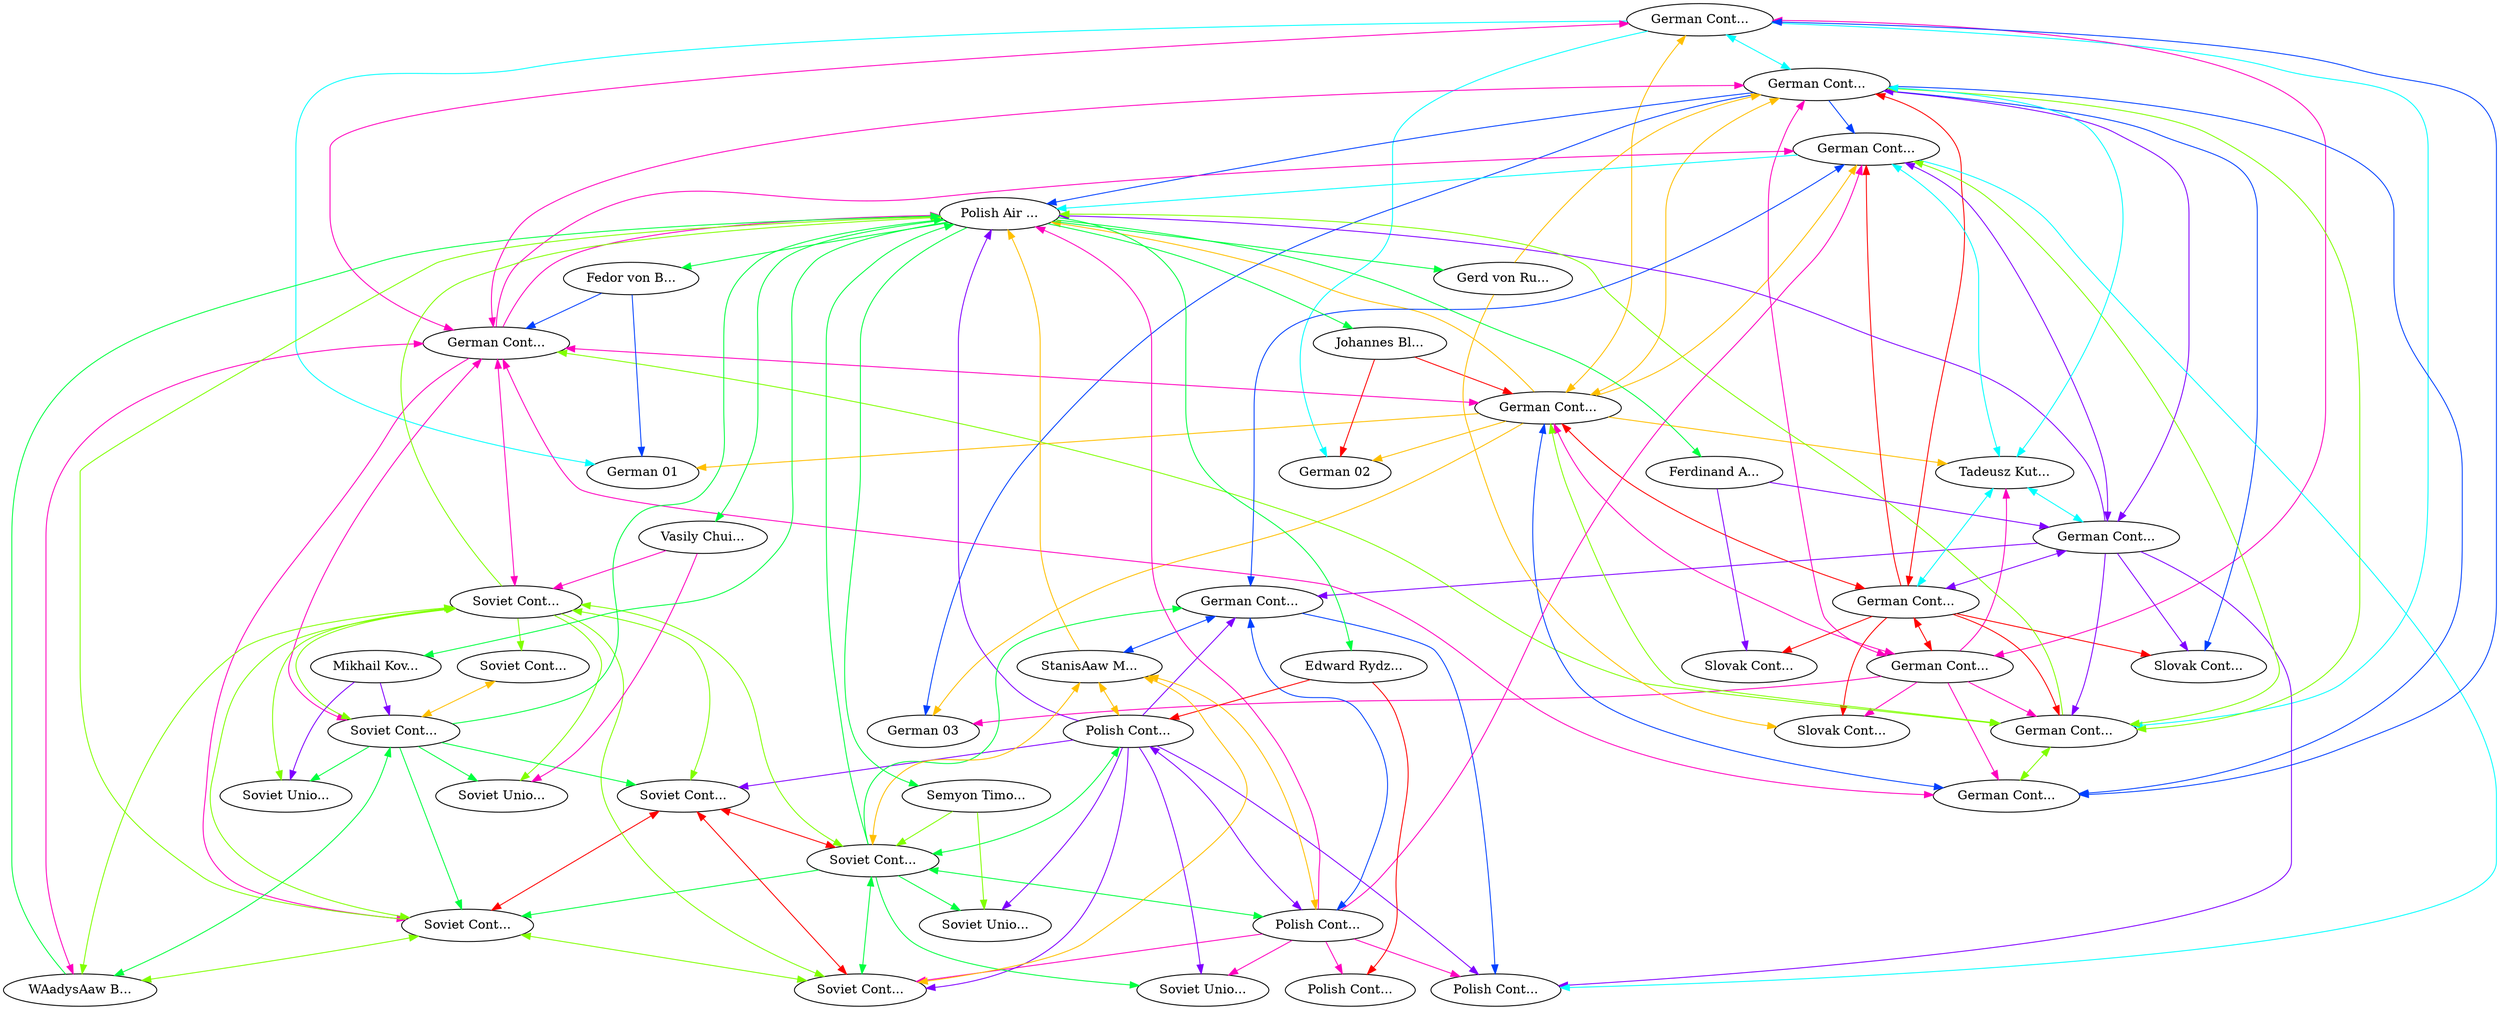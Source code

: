 graph x {
"German 01" [pos="3.22222222222222,-2.97222222222222",label="German 01"]
"German 02" [pos="1.63888888888889,-3.08333333333333",label="German 02"]
"German 03" [pos="0.361111111111111,-4.77777777777778",label="German 03"]
"German Control 01" [pos="1.97222222222222,-3.76388888888889",label="German Cont..."]
"German Control 02" [pos="2.43055555555556,-4.79166666666667",label="German Cont..."]
"German Control 03" [pos="1.36111111111111,-4.93055555555556",label="German Cont..."]
"German Control 04" [pos="2.31944444444444,-5.83333333333333",label="German Cont..."]
"German Control 05" [pos="2.22222222222222,-6.68055555555556",label="German Cont..."]
"German Control 06" [pos="3.13888888888889,-6.625",label="German Cont..."]
"German Control 07" [pos="3.95833333333333,-6.88888888888889",label="German Cont..."]
"German Control 08" [pos="3.11111111111111,-5.38888888888889",label="German Cont..."]
"German Control 09" [pos="2.83333333333333,-4.5",label="German Cont..."]
"German Control 10" [pos="3.59722222222222,-4.375",label="German Cont..."]
"German Control 11" [pos="4.33333333333333,-7.20833333333333",label="German Cont..."]
"Slovak Control  01" [pos="0.416666666666667,-6.41666666666667",label="Slovak Cont..."]
"Slovak Control  02" [pos="1.65277777777778,-6.86111111111111",label="Slovak Cont..."]
"Slovak Control  03" [pos="1.66666666666667,-7.91666666666667",label="Slovak Cont..."]
"Polish Control 01" [pos="4.91666666666667,-7.36111111111111",label="Polish Cont..."]
"Polish Control 02" [pos="5.23611111111111,-7.22222222222222",label="Polish Cont..."]
"Polish Control 03" [pos="2.75,-8.20833333333333",label="Polish Cont..."]
"Polish Control 04" [pos="4.61111111111111,-8.01388888888889",label="Polish Cont..."]
"Soviet Union 01" [pos="8.11111111111111,-7.29166666666667",label="Soviet Unio..."]
"Soviet Union 02" [pos="7.18055555555556,-7.51388888888889",label="Soviet Unio..."]
"Soviet Union 03" [pos="8.18055555555556,-4.79166666666667",label="Soviet Unio..."]
"Soviet Union 04" [pos="7.23611111111111,-4.45833333333333",label="Soviet Unio..."]
"Soviet Control 01" [pos="5.875,-6.29166666666667",label="Soviet Cont..."]
"Soviet Control 02" [pos="5.11111111111111,-5.94444444444444",label="Soviet Cont..."]
"Soviet Control 03" [pos="6.11111111111111,-5.41666666666667",label="Soviet Cont..."]
"Soviet Control 04" [pos="5,-5.02777777777778",label="Soviet Cont..."]
"Soviet Control 05" [pos="5.26388888888889,-4.38888888888889",label="Soviet Cont..."]
"Soviet Control 06" [pos="5.09722222222222,-3.625",label="Soviet Cont..."]
"Soviet Control 07" [pos="6.08333333333333,-2.875",label="Soviet Cont..."]
"Fedor von Bock" [pos="3.61111111111111,-3.26388888888889",label="Fedor von B..."]
"Johannes Blaskowitz" [pos="0.583333333333333,-3.95833333333333",label="Johannes Bl..."]
"Gerd von Rundstedt" [pos="1.34722222222222,-5.40277777777778",label="Gerd von Ru..."]
"Mikhail Kovalev" [pos="7.16666666666667,-3.54166666666667",label="Mikhail Kov..."]
"Vasily Chuikov" [pos="6.97222222222222,-5.44444444444444",label="Vasily Chui..."]
"Semyon Timoshenko" [pos="6.95833333333333,-6.63888888888889",label="Semyon Timo..."]
"Tadeusz Kutrzeba" [pos="2.90277777777778,-6.23611111111111",label="Tadeusz Kut..."]
"Edward Rydz-AmigAy" [pos="6.36111111111111,-8.26388888888889",label="Edward Rydz..."]
"StanisAaw Maczek" [pos="4.73611111111111,-6.88888888888889",label="StanisAaw M..."]
"WAadysAaw Bortnowski" [pos="4.48611111111111,-4.47222222222222",label="WAadysAaw B..."]
"Ferdinand AatloA!" [pos="2.5,-7.375",label="Ferdinand A..."]
"Polish Air Force (P.A.F)" [pos="3.88888888888889,-5.22222222222222",label="Polish Air ..."]
"Soviet Control 07" -- "Soviet Control 06" [dir="both",color="0.125,1,1"]
"German Control 08" -- "German Control 02" [dir="both",color="0.25,1,1"]
"German Control 08" -- "German Control 09" [dir="both",color="0.25,1,1"]
"German Control 08" -- "German Control 10" [dir="both",color="0.25,1,1"]
"German Control 08" -- "Polish Air Force (P.A.F)" [dir="forward",color="0.25,1,1"]
"German Control 08" -- "German Control 04" [dir="both",color="0.25,1,1"]
"German Control 08" -- "German Control 07" [dir="both",color="0.25,1,1"]
"Polish Air Force (P.A.F)" -- "Mikhail Kovalev" [dir="forward",color="0.375,1,1"]
"Polish Air Force (P.A.F)" -- "Vasily Chuikov" [dir="forward",color="0.375,1,1"]
"Polish Air Force (P.A.F)" -- "Fedor von Bock" [dir="forward",color="0.375,1,1"]
"Polish Air Force (P.A.F)" -- "Gerd von Rundstedt" [dir="forward",color="0.375,1,1"]
"Polish Air Force (P.A.F)" -- "Ferdinand AatloA!" [dir="forward",color="0.375,1,1"]
"Polish Air Force (P.A.F)" -- "Edward Rydz-AmigAy" [dir="forward",color="0.375,1,1"]
"Polish Air Force (P.A.F)" -- "Semyon Timoshenko" [dir="forward",color="0.375,1,1"]
"Polish Air Force (P.A.F)" -- "Johannes Blaskowitz" [dir="forward",color="0.375,1,1"]
"Tadeusz Kutrzeba" -- "German Control 06" [dir="both",color="0.5,1,1"]
"Tadeusz Kutrzeba" -- "German Control 05" [dir="both",color="0.5,1,1"]
"Tadeusz Kutrzeba" -- "German Control 04" [dir="both",color="0.5,1,1"]
"Tadeusz Kutrzeba" -- "German Control 07" [dir="both",color="0.5,1,1"]
"German Control 11" -- "Polish Control 04" [dir="forward",color="0.625,1,1"]
"German Control 11" -- "StanisAaw Maczek" [dir="both",color="0.625,1,1"]
"German Control 11" -- "Polish Control 01" [dir="both",color="0.625,1,1"]
"German Control 11" -- "German Control 07" [dir="both",color="0.625,1,1"]
"German Control 06" -- "German Control 08" [dir="forward",color="0.75,1,1"]
"German Control 06" -- "Polish Control 04" [dir="forward",color="0.75,1,1"]
"German Control 06" -- "Polish Air Force (P.A.F)" [dir="forward",color="0.75,1,1"]
"German Control 06" -- "German Control 04" [dir="both",color="0.75,1,1"]
"German Control 06" -- "German Control 07" [dir="both",color="0.75,1,1"]
"German Control 06" -- "Slovak Control  02" [dir="forward",color="0.75,1,1"]
"German Control 06" -- "German Control 11" [dir="forward",color="0.75,1,1"]
"German Control 06" -- "German Control 05" [dir="both",color="0.75,1,1"]
"German Control 10" -- "German Control 02" [dir="both",color="0.875,1,1"]
"German Control 10" -- "Soviet Control 04" [dir="forward",color="0.875,1,1"]
"German Control 10" -- "Polish Air Force (P.A.F)" [dir="forward",color="0.875,1,1"]
"German Control 10" -- "Soviet Control 06" [dir="both",color="0.875,1,1"]
"German Control 10" -- "WAadysAaw Bortnowski" [dir="both",color="0.875,1,1"]
"German Control 10" -- "German Control 04" [dir="both",color="0.875,1,1"]
"German Control 10" -- "German Control 01" [dir="both",color="0.875,1,1"]
"German Control 10" -- "German Control 07" [dir="forward",color="0.875,1,1"]
"German Control 10" -- "German Control 09" [dir="both",color="0.875,1,1"]
"German Control 10" -- "Soviet Control 05" [dir="both",color="0.875,1,1"]
"German Control 05" -- "German Control 02" [dir="both",color="1,1,1"]
"German Control 05" -- "German Control 08" [dir="forward",color="1,1,1"]
"German Control 05" -- "German Control 04" [dir="both",color="1,1,1"]
"German Control 05" -- "Slovak Control  03" [dir="forward",color="1,1,1"]
"German Control 05" -- "German Control 07" [dir="forward",color="1,1,1"]
"German Control 05" -- "Slovak Control  02" [dir="forward",color="1,1,1"]
"German Control 05" -- "Slovak Control  01" [dir="forward",color="1,1,1"]
"German Control 05" -- "German Control 03" [dir="both",color="1,1,1"]
"StanisAaw Maczek" -- "Soviet Control 01" [dir="both",color="0.125,1,1"]
"StanisAaw Maczek" -- "Soviet Control 02" [dir="both",color="0.125,1,1"]
"StanisAaw Maczek" -- "Polish Control 02" [dir="both",color="0.125,1,1"]
"StanisAaw Maczek" -- "Polish Air Force (P.A.F)" [dir="forward",color="0.125,1,1"]
"StanisAaw Maczek" -- "Polish Control 01" [dir="both",color="0.125,1,1"]
"Soviet Control 05" -- "Soviet Control 07" [dir="forward",color="0.25,1,1"]
"Soviet Control 05" -- "Soviet Control 04" [dir="both",color="0.25,1,1"]
"Soviet Control 05" -- "Polish Air Force (P.A.F)" [dir="forward",color="0.25,1,1"]
"Soviet Control 05" -- "WAadysAaw Bortnowski" [dir="both",color="0.25,1,1"]
"Soviet Control 05" -- "Soviet Control 06" [dir="both",color="0.25,1,1"]
"Soviet Control 05" -- "Soviet Union 03" [dir="forward",color="0.25,1,1"]
"Soviet Control 05" -- "Soviet Control 01" [dir="both",color="0.25,1,1"]
"Soviet Control 05" -- "Soviet Control 02" [dir="forward",color="0.25,1,1"]
"Soviet Control 05" -- "Soviet Union 04" [dir="forward",color="0.25,1,1"]
"Soviet Control 05" -- "Soviet Control 03" [dir="both",color="0.25,1,1"]
"Soviet Control 06" -- "Soviet Control 04" [dir="forward",color="0.375,1,1"]
"Soviet Control 06" -- "Soviet Union 03" [dir="forward",color="0.375,1,1"]
"Soviet Control 06" -- "Polish Air Force (P.A.F)" [dir="forward",color="0.375,1,1"]
"Soviet Control 06" -- "WAadysAaw Bortnowski" [dir="both",color="0.375,1,1"]
"Soviet Control 06" -- "Soviet Union 04" [dir="forward",color="0.375,1,1"]
"Soviet Control 06" -- "Soviet Control 03" [dir="forward",color="0.375,1,1"]
"German Control 07" -- "Polish Control 04" [dir="forward",color="0.5,1,1"]
"German Control 07" -- "Polish Air Force (P.A.F)" [dir="forward",color="0.5,1,1"]
"German Control 09" -- "German Control 02" [dir="both",color="0.625,1,1"]
"German Control 09" -- "German Control 01" [dir="both",color="0.625,1,1"]
"Ferdinand AatloA!" -- "German Control 06" [dir="forward",color="0.75,1,1"]
"Ferdinand AatloA!" -- "Slovak Control  03" [dir="forward",color="0.75,1,1"]
"German Control 03" -- "German Control 02" [dir="both",color="0.875,1,1"]
"German Control 03" -- "German Control 08" [dir="forward",color="0.875,1,1"]
"German Control 03" -- "German Control 04" [dir="both",color="0.875,1,1"]
"German Control 03" -- "German Control 01" [dir="both",color="0.875,1,1"]
"German Control 03" -- "German 03" [dir="forward",color="0.875,1,1"]
"German Control 03" -- "German Control 09" [dir="forward",color="0.875,1,1"]
"German Control 03" -- "Tadeusz Kutrzeba" [dir="forward",color="0.875,1,1"]
"German Control 03" -- "Slovak Control  01" [dir="forward",color="0.875,1,1"]
"Soviet Control 03" -- "Soviet Control 01" [dir="both",color="1,1,1"]
"Soviet Control 03" -- "Soviet Control 04" [dir="both",color="1,1,1"]
"Soviet Control 03" -- "Soviet Control 02" [dir="both",color="1,1,1"]
"German Control 02" -- "German 02" [dir="forward",color="0.125,1,1"]
"German Control 02" -- "German 01" [dir="forward",color="0.125,1,1"]
"German Control 02" -- "Polish Air Force (P.A.F)" [dir="forward",color="0.125,1,1"]
"German Control 02" -- "German Control 04" [dir="both",color="0.125,1,1"]
"German Control 02" -- "German Control 01" [dir="both",color="0.125,1,1"]
"German Control 02" -- "German Control 07" [dir="forward",color="0.125,1,1"]
"German Control 02" -- "German 03" [dir="forward",color="0.125,1,1"]
"German Control 02" -- "Tadeusz Kutrzeba" [dir="forward",color="0.125,1,1"]
"Soviet Control 04" -- "Soviet Control 02" [dir="both",color="0.25,1,1"]
"Soviet Control 04" -- "WAadysAaw Bortnowski" [dir="both",color="0.25,1,1"]
"Soviet Control 04" -- "Polish Air Force (P.A.F)" [dir="forward",color="0.25,1,1"]
"WAadysAaw Bortnowski" -- "Polish Air Force (P.A.F)" [dir="forward",color="0.375,1,1"]
"German Control 01" -- "German 02" [dir="forward",color="0.5,1,1"]
"German Control 01" -- "German 01" [dir="forward",color="0.5,1,1"]
"German Control 01" -- "German Control 08" [dir="forward",color="0.5,1,1"]
"German Control 01" -- "German Control 04" [dir="both",color="0.5,1,1"]
"German Control 04" -- "Polish Air Force (P.A.F)" [dir="forward",color="0.625,1,1"]
"German Control 04" -- "German Control 07" [dir="forward",color="0.625,1,1"]
"German Control 04" -- "German 03" [dir="forward",color="0.625,1,1"]
"German Control 04" -- "German Control 09" [dir="forward",color="0.625,1,1"]
"German Control 04" -- "Slovak Control  02" [dir="forward",color="0.625,1,1"]
"Mikhail Kovalev" -- "Soviet Union 04" [dir="forward",color="0.75,1,1"]
"Mikhail Kovalev" -- "Soviet Control 06" [dir="forward",color="0.75,1,1"]
"Vasily Chuikov" -- "Soviet Union 03" [dir="forward",color="0.875,1,1"]
"Vasily Chuikov" -- "Soviet Control 05" [dir="forward",color="0.875,1,1"]
"Edward Rydz-AmigAy" -- "Polish Control 03" [dir="forward",color="1,1,1"]
"Edward Rydz-AmigAy" -- "Polish Control 02" [dir="forward",color="1,1,1"]
"Gerd von Rundstedt" -- "Slovak Control  01" [dir="forward",color="0.125,1,1"]
"Gerd von Rundstedt" -- "German Control 04" [dir="forward",color="0.125,1,1"]
"Semyon Timoshenko" -- "Soviet Control 01" [dir="forward",color="0.25,1,1"]
"Semyon Timoshenko" -- "Soviet Union 01" [dir="forward",color="0.25,1,1"]
"Soviet Control 01" -- "Soviet Union 02" [dir="forward",color="0.375,1,1"]
"Soviet Control 01" -- "Soviet Control 04" [dir="forward",color="0.375,1,1"]
"Soviet Control 01" -- "Polish Air Force (P.A.F)" [dir="forward",color="0.375,1,1"]
"Soviet Control 01" -- "Soviet Union 01" [dir="forward",color="0.375,1,1"]
"Soviet Control 01" -- "German Control 11" [dir="forward",color="0.375,1,1"]
"Soviet Control 01" -- "Soviet Control 02" [dir="both",color="0.375,1,1"]
"Soviet Control 01" -- "Polish Control 02" [dir="both",color="0.375,1,1"]
"Soviet Control 01" -- "Polish Control 01" [dir="both",color="0.375,1,1"]
"Fedor von Bock" -- "German 01" [dir="forward",color="0.625,1,1"]
"Fedor von Bock" -- "German Control 10" [dir="forward",color="0.625,1,1"]
"Polish Control 02" -- "Soviet Union 02" [dir="forward",color="0.75,1,1"]
"Polish Control 02" -- "Polish Control 04" [dir="forward",color="0.75,1,1"]
"Polish Control 02" -- "Polish Air Force (P.A.F)" [dir="forward",color="0.75,1,1"]
"Polish Control 02" -- "Soviet Union 01" [dir="forward",color="0.75,1,1"]
"Polish Control 02" -- "German Control 11" [dir="forward",color="0.75,1,1"]
"Polish Control 02" -- "Soviet Control 02" [dir="forward",color="0.75,1,1"]
"Polish Control 02" -- "Soviet Control 03" [dir="forward",color="0.75,1,1"]
"Polish Control 02" -- "Polish Control 01" [dir="both",color="0.75,1,1"]
"Polish Control 01" -- "Soviet Union 02" [dir="forward",color="0.875,1,1"]
"Polish Control 01" -- "Polish Control 04" [dir="forward",color="0.875,1,1"]
"Polish Control 01" -- "Polish Air Force (P.A.F)" [dir="forward",color="0.875,1,1"]
"Polish Control 01" -- "German Control 07" [dir="forward",color="0.875,1,1"]
"Polish Control 01" -- "Polish Control 03" [dir="forward",color="0.875,1,1"]
"Polish Control 01" -- "Soviet Control 02" [dir="forward",color="0.875,1,1"]
"Johannes Blaskowitz" -- "German 02" [dir="forward",color="1,1,1"]
"Johannes Blaskowitz" -- "German Control 02" [dir="forward",color="1,1,1"]
}
